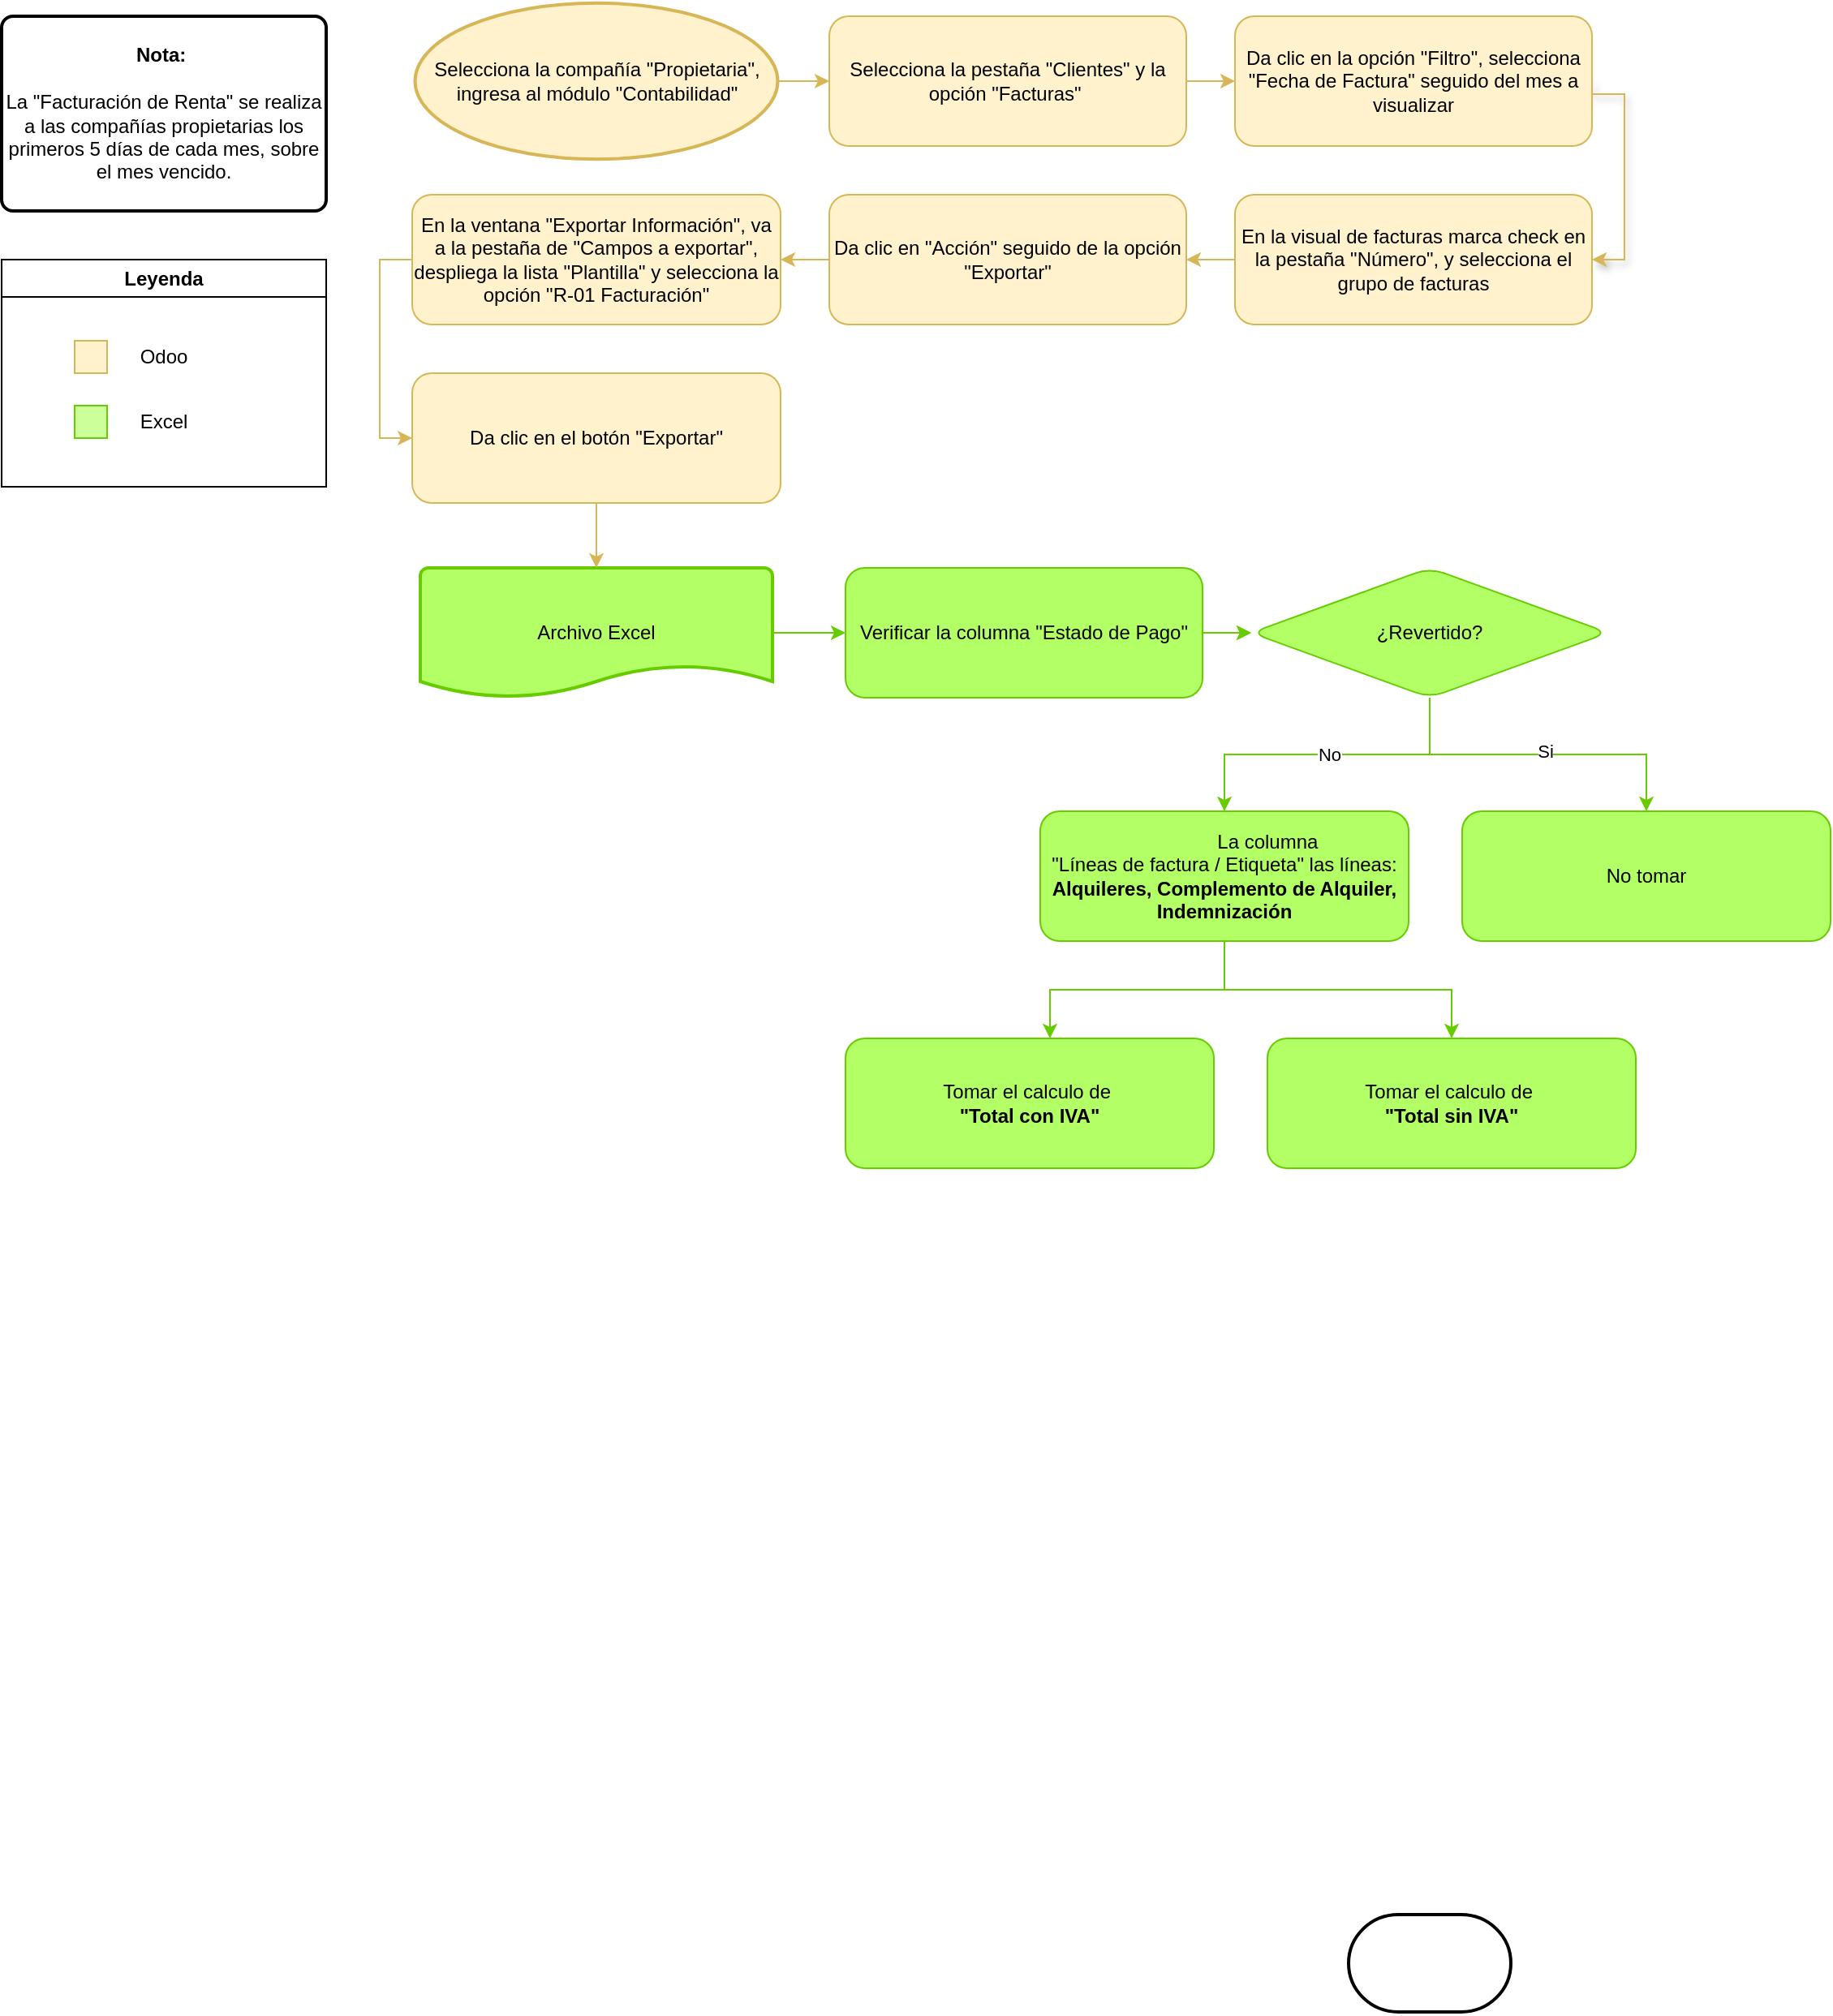 <mxfile version="24.7.17" pages="5">
  <diagram id="C5RBs43oDa-KdzZeNtuy" name="Renta">
    <mxGraphModel dx="2021" dy="566" grid="1" gridSize="10" guides="1" tooltips="1" connect="1" arrows="1" fold="1" page="1" pageScale="1" pageWidth="827" pageHeight="1169" math="0" shadow="0">
      <root>
        <mxCell id="WIyWlLk6GJQsqaUBKTNV-0" />
        <mxCell id="WIyWlLk6GJQsqaUBKTNV-1" parent="WIyWlLk6GJQsqaUBKTNV-0" />
        <mxCell id="KAMWv7pemtYJYZv9y_ob-0" style="edgeStyle=orthogonalEdgeStyle;rounded=0;orthogonalLoop=1;jettySize=auto;html=1;fillColor=#fff2cc;strokeColor=#d6b656;" parent="WIyWlLk6GJQsqaUBKTNV-1" edge="1">
          <mxGeometry relative="1" as="geometry">
            <mxPoint x="220" y="140" as="targetPoint" />
            <mxPoint x="220" y="140" as="sourcePoint" />
          </mxGeometry>
        </mxCell>
        <mxCell id="KAMWv7pemtYJYZv9y_ob-62" style="edgeStyle=orthogonalEdgeStyle;rounded=0;orthogonalLoop=1;jettySize=auto;html=1;exitX=1;exitY=0.5;exitDx=0;exitDy=0;entryX=0;entryY=0.5;entryDx=0;entryDy=0;strokeColor=#D6B656;" parent="WIyWlLk6GJQsqaUBKTNV-1" source="WIyWlLk6GJQsqaUBKTNV-7" target="WIyWlLk6GJQsqaUBKTNV-12" edge="1">
          <mxGeometry relative="1" as="geometry" />
        </mxCell>
        <mxCell id="WIyWlLk6GJQsqaUBKTNV-7" value="Selecciona la pestaña &quot;Clientes&quot; y la opción &quot;Facturas&quot;&amp;nbsp;" style="rounded=1;whiteSpace=wrap;html=1;fontSize=12;glass=0;strokeWidth=1;shadow=0;fillColor=#fff2cc;strokeColor=#d6b656;" parent="WIyWlLk6GJQsqaUBKTNV-1" vertex="1">
          <mxGeometry x="330" y="70.01" width="220" height="80" as="geometry" />
        </mxCell>
        <mxCell id="KAMWv7pemtYJYZv9y_ob-55" style="edgeStyle=orthogonalEdgeStyle;rounded=0;orthogonalLoop=1;jettySize=auto;html=1;exitX=1;exitY=0.5;exitDx=0;exitDy=0;strokeColor=#D6B656;fillColor=#FFD966;shadow=1;entryX=1;entryY=0.5;entryDx=0;entryDy=0;" parent="WIyWlLk6GJQsqaUBKTNV-1" source="WIyWlLk6GJQsqaUBKTNV-12" target="KAMWv7pemtYJYZv9y_ob-1" edge="1">
          <mxGeometry relative="1" as="geometry">
            <mxPoint x="820.345" y="240" as="targetPoint" />
            <Array as="points">
              <mxPoint x="800" y="118" />
              <mxPoint x="820" y="118" />
              <mxPoint x="820" y="220" />
            </Array>
          </mxGeometry>
        </mxCell>
        <mxCell id="WIyWlLk6GJQsqaUBKTNV-12" value="Da clic en la opción &quot;Filtro&quot;, selecciona &quot;Fecha de Factura&quot; seguido del mes a visualizar" style="rounded=1;whiteSpace=wrap;html=1;fontSize=12;glass=0;strokeWidth=1;shadow=0;fillColor=#fff2cc;strokeColor=#d6b656;" parent="WIyWlLk6GJQsqaUBKTNV-1" vertex="1">
          <mxGeometry x="580" y="70.01" width="220" height="80" as="geometry" />
        </mxCell>
        <mxCell id="KAMWv7pemtYJYZv9y_ob-59" style="edgeStyle=orthogonalEdgeStyle;rounded=0;orthogonalLoop=1;jettySize=auto;html=1;exitX=0;exitY=0.5;exitDx=0;exitDy=0;entryX=1;entryY=0.5;entryDx=0;entryDy=0;strokeColor=#D6B656;" parent="WIyWlLk6GJQsqaUBKTNV-1" source="KAMWv7pemtYJYZv9y_ob-1" target="KAMWv7pemtYJYZv9y_ob-3" edge="1">
          <mxGeometry relative="1" as="geometry" />
        </mxCell>
        <mxCell id="KAMWv7pemtYJYZv9y_ob-1" value="En la visual de facturas marca check en la pestaña &quot;Número&quot;, y selecciona el grupo de facturas" style="rounded=1;whiteSpace=wrap;html=1;fontSize=12;glass=0;strokeWidth=1;shadow=0;fillColor=#FFF2CC;strokeColor=#d6b656;" parent="WIyWlLk6GJQsqaUBKTNV-1" vertex="1">
          <mxGeometry x="580" y="180" width="220" height="80" as="geometry" />
        </mxCell>
        <mxCell id="KAMWv7pemtYJYZv9y_ob-60" value="" style="edgeStyle=orthogonalEdgeStyle;rounded=0;orthogonalLoop=1;jettySize=auto;html=1;strokeColor=#D6B656;" parent="WIyWlLk6GJQsqaUBKTNV-1" source="KAMWv7pemtYJYZv9y_ob-3" target="KAMWv7pemtYJYZv9y_ob-38" edge="1">
          <mxGeometry relative="1" as="geometry" />
        </mxCell>
        <mxCell id="KAMWv7pemtYJYZv9y_ob-3" value="Da clic en &quot;Acción&quot; seguido de la opción &quot;Exportar&quot;" style="rounded=1;whiteSpace=wrap;html=1;fontSize=12;glass=0;strokeWidth=1;shadow=0;fillColor=#fff2cc;strokeColor=#d6b656;" parent="WIyWlLk6GJQsqaUBKTNV-1" vertex="1">
          <mxGeometry x="330" y="180" width="220" height="80" as="geometry" />
        </mxCell>
        <mxCell id="xKKki33RpCwuL4efQ2zm-20" style="edgeStyle=orthogonalEdgeStyle;rounded=0;orthogonalLoop=1;jettySize=auto;html=1;exitX=1;exitY=0.5;exitDx=0;exitDy=0;exitPerimeter=0;entryX=0;entryY=0.5;entryDx=0;entryDy=0;strokeColor=#66CC00;" parent="WIyWlLk6GJQsqaUBKTNV-1" source="KAMWv7pemtYJYZv9y_ob-32" target="KAMWv7pemtYJYZv9y_ob-66" edge="1">
          <mxGeometry relative="1" as="geometry" />
        </mxCell>
        <mxCell id="KAMWv7pemtYJYZv9y_ob-32" value="Archivo Excel" style="strokeWidth=2;html=1;shape=mxgraph.flowchart.document2;whiteSpace=wrap;size=0.25;fillColor=#B3FF66;strokeColor=#66CC00;" parent="WIyWlLk6GJQsqaUBKTNV-1" vertex="1">
          <mxGeometry x="78" y="410" width="217" height="80" as="geometry" />
        </mxCell>
        <mxCell id="KAMWv7pemtYJYZv9y_ob-34" value="" style="strokeWidth=2;html=1;shape=mxgraph.flowchart.terminator;whiteSpace=wrap;" parent="WIyWlLk6GJQsqaUBKTNV-1" vertex="1">
          <mxGeometry x="650" y="1240" width="100" height="60" as="geometry" />
        </mxCell>
        <mxCell id="KAMWv7pemtYJYZv9y_ob-63" style="edgeStyle=orthogonalEdgeStyle;rounded=0;orthogonalLoop=1;jettySize=auto;html=1;exitX=0;exitY=0.5;exitDx=0;exitDy=0;entryX=0;entryY=0.5;entryDx=0;entryDy=0;strokeColor=#D6B656;" parent="WIyWlLk6GJQsqaUBKTNV-1" source="KAMWv7pemtYJYZv9y_ob-38" target="KAMWv7pemtYJYZv9y_ob-45" edge="1">
          <mxGeometry relative="1" as="geometry" />
        </mxCell>
        <mxCell id="KAMWv7pemtYJYZv9y_ob-38" value="En la ventana &quot;Exportar Información&quot;, va a la pestaña de &quot;Campos a exportar&quot;, despliega la lista &quot;Plantilla&quot; y selecciona la opción &quot;R-01 Facturación&quot;" style="rounded=1;whiteSpace=wrap;html=1;fontSize=12;glass=0;strokeWidth=1;shadow=0;fillColor=#fff2cc;strokeColor=#d6b656;" parent="WIyWlLk6GJQsqaUBKTNV-1" vertex="1">
          <mxGeometry x="73" y="180" width="227" height="80" as="geometry" />
        </mxCell>
        <mxCell id="KAMWv7pemtYJYZv9y_ob-42" value="Leyenda" style="swimlane;whiteSpace=wrap;html=1;" parent="WIyWlLk6GJQsqaUBKTNV-1" vertex="1">
          <mxGeometry x="-180" y="220" width="200" height="140" as="geometry" />
        </mxCell>
        <mxCell id="KAMWv7pemtYJYZv9y_ob-40" value="" style="whiteSpace=wrap;html=1;fillColor=#fff2cc;strokeColor=#d6b656;" parent="KAMWv7pemtYJYZv9y_ob-42" vertex="1">
          <mxGeometry x="45" y="50" width="20" height="20" as="geometry" />
        </mxCell>
        <mxCell id="KAMWv7pemtYJYZv9y_ob-41" value="Odoo" style="text;strokeColor=none;align=center;fillColor=none;html=1;verticalAlign=middle;whiteSpace=wrap;rounded=0;" parent="KAMWv7pemtYJYZv9y_ob-42" vertex="1">
          <mxGeometry x="70" y="45" width="60" height="30" as="geometry" />
        </mxCell>
        <mxCell id="KAMWv7pemtYJYZv9y_ob-43" value="" style="whiteSpace=wrap;html=1;fillColor=#CCFF99;strokeColor=#66CC00;" parent="KAMWv7pemtYJYZv9y_ob-42" vertex="1">
          <mxGeometry x="45" y="90" width="20" height="20" as="geometry" />
        </mxCell>
        <mxCell id="KAMWv7pemtYJYZv9y_ob-46" value="Excel" style="text;strokeColor=none;align=center;fillColor=none;html=1;verticalAlign=middle;whiteSpace=wrap;rounded=0;" parent="KAMWv7pemtYJYZv9y_ob-42" vertex="1">
          <mxGeometry x="70" y="85" width="60" height="30" as="geometry" />
        </mxCell>
        <mxCell id="KAMWv7pemtYJYZv9y_ob-45" value="Da clic en el botón &quot;Exportar&quot;" style="rounded=1;whiteSpace=wrap;html=1;fontSize=12;glass=0;strokeWidth=1;shadow=0;fillColor=#fff2cc;strokeColor=#d6b656;" parent="WIyWlLk6GJQsqaUBKTNV-1" vertex="1">
          <mxGeometry x="73" y="290" width="227" height="80" as="geometry" />
        </mxCell>
        <mxCell id="KAMWv7pemtYJYZv9y_ob-47" value="" style="rounded=0;html=1;jettySize=auto;orthogonalLoop=1;fontSize=11;endArrow=block;endFill=0;endSize=8;strokeWidth=1;shadow=0;labelBackgroundColor=none;edgeStyle=orthogonalEdgeStyle;entryX=0;entryY=0.5;entryDx=0;entryDy=0;fillColor=#fff2cc;strokeColor=#d6b656;" parent="WIyWlLk6GJQsqaUBKTNV-1" target="KAMWv7pemtYJYZv9y_ob-33" edge="1">
          <mxGeometry relative="1" as="geometry">
            <mxPoint x="180" y="111.25" as="sourcePoint" />
            <mxPoint x="365" y="111" as="targetPoint" />
          </mxGeometry>
        </mxCell>
        <mxCell id="KAMWv7pemtYJYZv9y_ob-61" style="edgeStyle=orthogonalEdgeStyle;rounded=0;orthogonalLoop=1;jettySize=auto;html=1;exitX=1;exitY=0.5;exitDx=0;exitDy=0;exitPerimeter=0;entryX=0;entryY=0.5;entryDx=0;entryDy=0;strokeColor=#D6B656;" parent="WIyWlLk6GJQsqaUBKTNV-1" source="KAMWv7pemtYJYZv9y_ob-33" target="WIyWlLk6GJQsqaUBKTNV-7" edge="1">
          <mxGeometry relative="1" as="geometry" />
        </mxCell>
        <mxCell id="KAMWv7pemtYJYZv9y_ob-33" value="Selecciona la compañía &quot;Propietaria&quot;,&lt;div&gt;ingresa al módulo &quot;Contabilidad&quot;&lt;/div&gt;" style="strokeWidth=2;html=1;shape=mxgraph.flowchart.start_1;whiteSpace=wrap;fillColor=#fff2cc;strokeColor=#d6b656;" parent="WIyWlLk6GJQsqaUBKTNV-1" vertex="1">
          <mxGeometry x="74.75" y="61.88" width="223.5" height="96.25" as="geometry" />
        </mxCell>
        <mxCell id="xKKki33RpCwuL4efQ2zm-1" value="" style="edgeStyle=orthogonalEdgeStyle;rounded=0;orthogonalLoop=1;jettySize=auto;html=1;strokeColor=#66CC00;" parent="WIyWlLk6GJQsqaUBKTNV-1" source="KAMWv7pemtYJYZv9y_ob-66" target="xKKki33RpCwuL4efQ2zm-0" edge="1">
          <mxGeometry relative="1" as="geometry" />
        </mxCell>
        <mxCell id="xKKki33RpCwuL4efQ2zm-21" value="" style="edgeStyle=orthogonalEdgeStyle;rounded=0;orthogonalLoop=1;jettySize=auto;html=1;strokeColor=#66CC00;" parent="WIyWlLk6GJQsqaUBKTNV-1" source="KAMWv7pemtYJYZv9y_ob-66" target="xKKki33RpCwuL4efQ2zm-0" edge="1">
          <mxGeometry relative="1" as="geometry" />
        </mxCell>
        <mxCell id="KAMWv7pemtYJYZv9y_ob-66" value="Verificar la columna &quot;Estado de Pago&quot;" style="rounded=1;whiteSpace=wrap;html=1;fontSize=12;glass=0;strokeWidth=1;shadow=0;fillColor=#B3FF66;strokeColor=#66CC00;" parent="WIyWlLk6GJQsqaUBKTNV-1" vertex="1">
          <mxGeometry x="340" y="410" width="220" height="80" as="geometry" />
        </mxCell>
        <mxCell id="kYqyuDIetXGQaD2MVxCo-0" value="&lt;b&gt;Nota:&amp;nbsp;&lt;/b&gt;&lt;div&gt;&lt;br&gt;&lt;div&gt;La &quot;Facturación de Renta&quot; se realiza a las compañías propietarias los primeros 5 días de cada mes, sobre el mes vencido.&lt;/div&gt;&lt;/div&gt;" style="rounded=1;whiteSpace=wrap;html=1;absoluteArcSize=1;arcSize=14;strokeWidth=2;" parent="WIyWlLk6GJQsqaUBKTNV-1" vertex="1">
          <mxGeometry x="-180" y="70.01" width="200" height="120" as="geometry" />
        </mxCell>
        <mxCell id="xKKki33RpCwuL4efQ2zm-15" style="edgeStyle=orthogonalEdgeStyle;rounded=0;orthogonalLoop=1;jettySize=auto;html=1;exitX=0.5;exitY=1;exitDx=0;exitDy=0;entryX=0.5;entryY=0;entryDx=0;entryDy=0;strokeColor=#66CC00;" parent="WIyWlLk6GJQsqaUBKTNV-1" source="xKKki33RpCwuL4efQ2zm-0" target="xKKki33RpCwuL4efQ2zm-3" edge="1">
          <mxGeometry relative="1" as="geometry" />
        </mxCell>
        <mxCell id="N-dcE0tU0T5j_lqWAZVN-1" value="Si" style="edgeLabel;html=1;align=center;verticalAlign=middle;resizable=0;points=[];" vertex="1" connectable="0" parent="xKKki33RpCwuL4efQ2zm-15">
          <mxGeometry x="0.107" y="2" relative="1" as="geometry">
            <mxPoint x="-7" as="offset" />
          </mxGeometry>
        </mxCell>
        <mxCell id="xKKki33RpCwuL4efQ2zm-16" value="" style="edgeStyle=orthogonalEdgeStyle;rounded=0;orthogonalLoop=1;jettySize=auto;html=1;exitX=0.5;exitY=1;exitDx=0;exitDy=0;entryX=0.5;entryY=0;entryDx=0;entryDy=0;strokeColor=#66CC00;" parent="WIyWlLk6GJQsqaUBKTNV-1" source="xKKki33RpCwuL4efQ2zm-0" target="xKKki33RpCwuL4efQ2zm-2" edge="1">
          <mxGeometry relative="1" as="geometry" />
        </mxCell>
        <mxCell id="N-dcE0tU0T5j_lqWAZVN-4" value="No" style="edgeLabel;html=1;align=center;verticalAlign=middle;resizable=0;points=[];" vertex="1" connectable="0" parent="xKKki33RpCwuL4efQ2zm-16">
          <mxGeometry x="-0.012" relative="1" as="geometry">
            <mxPoint as="offset" />
          </mxGeometry>
        </mxCell>
        <mxCell id="xKKki33RpCwuL4efQ2zm-0" value="¿Revertido?" style="rhombus;whiteSpace=wrap;html=1;fillColor=#B3FF66;strokeColor=#66CC00;rounded=1;glass=0;strokeWidth=1;shadow=0;" parent="WIyWlLk6GJQsqaUBKTNV-1" vertex="1">
          <mxGeometry x="590" y="410" width="220" height="80" as="geometry" />
        </mxCell>
        <mxCell id="N-dcE0tU0T5j_lqWAZVN-6" style="edgeStyle=orthogonalEdgeStyle;rounded=0;orthogonalLoop=1;jettySize=auto;html=1;exitX=0.5;exitY=1;exitDx=0;exitDy=0;entryX=0.5;entryY=0;entryDx=0;entryDy=0;strokeColor=#66CC00;" edge="1" parent="WIyWlLk6GJQsqaUBKTNV-1" source="xKKki33RpCwuL4efQ2zm-2" target="xKKki33RpCwuL4efQ2zm-19">
          <mxGeometry relative="1" as="geometry" />
        </mxCell>
        <mxCell id="xKKki33RpCwuL4efQ2zm-2" value="&lt;span style=&quot;white-space: pre;&quot;&gt;&#x9;&lt;span style=&quot;white-space: pre;&quot;&gt;&#x9;&lt;/span&gt;&lt;/span&gt;La columna&lt;div&gt;&amp;nbsp;&quot;Líneas de factura /&amp;nbsp;&lt;span style=&quot;background-color: initial;&quot;&gt;Etiqueta&quot; las líneas:&amp;nbsp;&lt;/span&gt;&lt;div&gt;&lt;b style=&quot;background-color: initial;&quot;&gt;Alquileres, Complemento de Alquiler, Indemnización&lt;/b&gt;&lt;/div&gt;&lt;/div&gt;" style="rounded=1;whiteSpace=wrap;html=1;fontSize=12;glass=0;strokeWidth=1;shadow=0;fillColor=#B3FF66;strokeColor=#66CC00;" parent="WIyWlLk6GJQsqaUBKTNV-1" vertex="1">
          <mxGeometry x="460" y="560" width="227" height="80" as="geometry" />
        </mxCell>
        <mxCell id="xKKki33RpCwuL4efQ2zm-3" value="No tomar" style="rounded=1;whiteSpace=wrap;html=1;fontSize=12;glass=0;strokeWidth=1;shadow=0;fillColor=#B3FF66;strokeColor=#66CC00;" parent="WIyWlLk6GJQsqaUBKTNV-1" vertex="1">
          <mxGeometry x="720" y="560" width="227" height="80" as="geometry" />
        </mxCell>
        <mxCell id="xKKki33RpCwuL4efQ2zm-13" style="edgeStyle=orthogonalEdgeStyle;rounded=0;orthogonalLoop=1;jettySize=auto;html=1;exitX=0.5;exitY=1;exitDx=0;exitDy=0;entryX=0.5;entryY=0;entryDx=0;entryDy=0;entryPerimeter=0;strokeColor=#D6B656;" parent="WIyWlLk6GJQsqaUBKTNV-1" source="KAMWv7pemtYJYZv9y_ob-45" target="KAMWv7pemtYJYZv9y_ob-32" edge="1">
          <mxGeometry relative="1" as="geometry" />
        </mxCell>
        <mxCell id="xKKki33RpCwuL4efQ2zm-18" value="&lt;font style=&quot;vertical-align: inherit;&quot;&gt;&lt;font style=&quot;vertical-align: inherit;&quot;&gt;Tomar el calculo de&amp;nbsp;&lt;/font&gt;&lt;/font&gt;&lt;div&gt;&lt;font style=&quot;vertical-align: inherit;&quot;&gt;&lt;font style=&quot;vertical-align: inherit;&quot;&gt;&lt;b&gt;&quot;Total con IVA&quot;&lt;/b&gt;&lt;/font&gt;&lt;/font&gt;&lt;/div&gt;" style="rounded=1;whiteSpace=wrap;html=1;fontSize=12;glass=0;strokeWidth=1;shadow=0;fillColor=#B3FF66;strokeColor=#66CC00;" parent="WIyWlLk6GJQsqaUBKTNV-1" vertex="1">
          <mxGeometry x="340" y="700" width="227" height="80" as="geometry" />
        </mxCell>
        <mxCell id="xKKki33RpCwuL4efQ2zm-19" value="Tomar el calculo de&amp;nbsp;&lt;div&gt;&lt;b&gt;&quot;Total sin IVA&quot;&lt;/b&gt;&lt;/div&gt;" style="rounded=1;whiteSpace=wrap;html=1;fontSize=12;glass=0;strokeWidth=1;shadow=0;fillColor=#B3FF66;strokeColor=#66CC00;" parent="WIyWlLk6GJQsqaUBKTNV-1" vertex="1">
          <mxGeometry x="600" y="700" width="227" height="80" as="geometry" />
        </mxCell>
        <mxCell id="N-dcE0tU0T5j_lqWAZVN-5" style="edgeStyle=orthogonalEdgeStyle;rounded=0;orthogonalLoop=1;jettySize=auto;html=1;exitX=0.5;exitY=1;exitDx=0;exitDy=0;entryX=0.555;entryY=0;entryDx=0;entryDy=0;entryPerimeter=0;strokeColor=#66CC00;" edge="1" parent="WIyWlLk6GJQsqaUBKTNV-1" source="xKKki33RpCwuL4efQ2zm-2" target="xKKki33RpCwuL4efQ2zm-18">
          <mxGeometry relative="1" as="geometry" />
        </mxCell>
      </root>
    </mxGraphModel>
  </diagram>
  <diagram id="-vHR2xykFvGKS9n4lJ0j" name="Gastos Reembolsables">
    <mxGraphModel dx="2021" dy="566" grid="1" gridSize="10" guides="1" tooltips="1" connect="1" arrows="1" fold="1" page="1" pageScale="1" pageWidth="827" pageHeight="1169" math="0" shadow="0">
      <root>
        <mxCell id="0" />
        <mxCell id="1" parent="0" />
        <mxCell id="HabyqpvQ-63LSKwvWhZR-1" style="edgeStyle=orthogonalEdgeStyle;rounded=0;orthogonalLoop=1;jettySize=auto;html=1;fillColor=#fff2cc;strokeColor=#d6b656;" parent="1" edge="1">
          <mxGeometry relative="1" as="geometry">
            <mxPoint x="220" y="140" as="targetPoint" />
            <mxPoint x="220" y="140" as="sourcePoint" />
          </mxGeometry>
        </mxCell>
        <mxCell id="E8Wn0cG4T92t8glCtYgr-1" value="" style="edgeStyle=orthogonalEdgeStyle;rounded=0;orthogonalLoop=1;jettySize=auto;html=1;strokeColor=#D6B656;" parent="1" source="HabyqpvQ-63LSKwvWhZR-3" target="HabyqpvQ-63LSKwvWhZR-26" edge="1">
          <mxGeometry relative="1" as="geometry" />
        </mxCell>
        <mxCell id="HabyqpvQ-63LSKwvWhZR-3" value="Selecciona la pestaña &quot;Clientes&quot; y la opción &quot;Facturas Gastos Reembolsables&quot;&amp;nbsp;" style="rounded=1;whiteSpace=wrap;html=1;fontSize=12;glass=0;strokeWidth=1;shadow=0;fillColor=#fff2cc;strokeColor=#d6b656;" parent="1" vertex="1">
          <mxGeometry x="330" y="70.01" width="220" height="80" as="geometry" />
        </mxCell>
        <mxCell id="E8Wn0cG4T92t8glCtYgr-4" style="edgeStyle=orthogonalEdgeStyle;rounded=0;orthogonalLoop=1;jettySize=auto;html=1;exitX=0;exitY=0.5;exitDx=0;exitDy=0;entryX=1;entryY=0.5;entryDx=0;entryDy=0;strokeColor=#D6B656;" parent="1" source="HabyqpvQ-63LSKwvWhZR-5" target="HabyqpvQ-63LSKwvWhZR-7" edge="1">
          <mxGeometry relative="1" as="geometry" />
        </mxCell>
        <mxCell id="HabyqpvQ-63LSKwvWhZR-5" value="Da clic en la opción &quot;Filtro&quot;, selecciona &quot;Fecha de Factura&quot; seguido del mes a visualizar" style="rounded=1;whiteSpace=wrap;html=1;fontSize=12;glass=0;strokeWidth=1;shadow=0;fillColor=#fff2cc;strokeColor=#d6b656;" parent="1" vertex="1">
          <mxGeometry x="580" y="190" width="220" height="80" as="geometry" />
        </mxCell>
        <mxCell id="HabyqpvQ-63LSKwvWhZR-6" style="edgeStyle=orthogonalEdgeStyle;rounded=0;orthogonalLoop=1;jettySize=auto;html=1;exitX=0;exitY=0.5;exitDx=0;exitDy=0;entryX=1;entryY=0.5;entryDx=0;entryDy=0;strokeColor=#D6B656;" parent="1" source="HabyqpvQ-63LSKwvWhZR-7" target="HabyqpvQ-63LSKwvWhZR-9" edge="1">
          <mxGeometry relative="1" as="geometry" />
        </mxCell>
        <mxCell id="HabyqpvQ-63LSKwvWhZR-7" value="En la visual de facturas marca check en la pestaña &quot;Número&quot;, y selecciona el grupo de facturas" style="rounded=1;whiteSpace=wrap;html=1;fontSize=12;glass=0;strokeWidth=1;shadow=0;fillColor=#FFF2CC;strokeColor=#d6b656;" parent="1" vertex="1">
          <mxGeometry x="330" y="190" width="220" height="80" as="geometry" />
        </mxCell>
        <mxCell id="2YpaQFn7NCSF2Sjay1o--1" style="edgeStyle=orthogonalEdgeStyle;rounded=0;orthogonalLoop=1;jettySize=auto;html=1;exitX=0;exitY=0.5;exitDx=0;exitDy=0;entryX=0;entryY=0.5;entryDx=0;entryDy=0;strokeColor=#D6B656;" parent="1" source="HabyqpvQ-63LSKwvWhZR-9" target="HabyqpvQ-63LSKwvWhZR-12" edge="1">
          <mxGeometry relative="1" as="geometry" />
        </mxCell>
        <mxCell id="HabyqpvQ-63LSKwvWhZR-9" value="Da clic en &quot;Acción&quot; seguido de la opción &quot;Exportar&quot;" style="rounded=1;whiteSpace=wrap;html=1;fontSize=12;glass=0;strokeWidth=1;shadow=0;fillColor=#fff2cc;strokeColor=#d6b656;" parent="1" vertex="1">
          <mxGeometry x="74.75" y="190" width="220" height="80" as="geometry" />
        </mxCell>
        <mxCell id="2YpaQFn7NCSF2Sjay1o--2" value="" style="edgeStyle=orthogonalEdgeStyle;rounded=0;orthogonalLoop=1;jettySize=auto;html=1;strokeColor=#D6B656;" parent="1" source="HabyqpvQ-63LSKwvWhZR-12" target="HabyqpvQ-63LSKwvWhZR-19" edge="1">
          <mxGeometry relative="1" as="geometry" />
        </mxCell>
        <mxCell id="HabyqpvQ-63LSKwvWhZR-12" value="En la ventana &quot;Exportar Información&quot;, va la pestaña de &quot;Campos a exportar&quot;, despliega la lista &quot;Plantilla&quot; y selecciona la opción &quot;R-02 Facturación&quot;" style="rounded=1;whiteSpace=wrap;html=1;fontSize=12;glass=0;strokeWidth=1;shadow=0;fillColor=#fff2cc;strokeColor=#d6b656;" parent="1" vertex="1">
          <mxGeometry x="71.25" y="310" width="227" height="80" as="geometry" />
        </mxCell>
        <mxCell id="HabyqpvQ-63LSKwvWhZR-13" value="Leyenda" style="swimlane;whiteSpace=wrap;html=1;" parent="1" vertex="1">
          <mxGeometry x="-180" y="220" width="200" height="200" as="geometry" />
        </mxCell>
        <mxCell id="HabyqpvQ-63LSKwvWhZR-14" value="" style="whiteSpace=wrap;html=1;fillColor=#fff2cc;strokeColor=#d6b656;" parent="HabyqpvQ-63LSKwvWhZR-13" vertex="1">
          <mxGeometry x="45" y="50" width="20" height="20" as="geometry" />
        </mxCell>
        <mxCell id="HabyqpvQ-63LSKwvWhZR-15" value="Odoo" style="text;strokeColor=none;align=center;fillColor=none;html=1;verticalAlign=middle;whiteSpace=wrap;rounded=0;" parent="HabyqpvQ-63LSKwvWhZR-13" vertex="1">
          <mxGeometry x="70" y="45" width="60" height="30" as="geometry" />
        </mxCell>
        <mxCell id="HabyqpvQ-63LSKwvWhZR-16" value="" style="whiteSpace=wrap;html=1;fillColor=#CCFF99;strokeColor=#66CC00;" parent="HabyqpvQ-63LSKwvWhZR-13" vertex="1">
          <mxGeometry x="45" y="90" width="20" height="20" as="geometry" />
        </mxCell>
        <mxCell id="HabyqpvQ-63LSKwvWhZR-17" value="Excel" style="text;strokeColor=none;align=center;fillColor=none;html=1;verticalAlign=middle;whiteSpace=wrap;rounded=0;" parent="HabyqpvQ-63LSKwvWhZR-13" vertex="1">
          <mxGeometry x="70" y="85" width="60" height="30" as="geometry" />
        </mxCell>
        <mxCell id="HabyqpvQ-63LSKwvWhZR-18" value="" style="whiteSpace=wrap;html=1;fillColor=#C3ABD0;strokeColor=#B5739D;" parent="HabyqpvQ-63LSKwvWhZR-13" vertex="1">
          <mxGeometry x="45" y="130" width="20" height="20" as="geometry" />
        </mxCell>
        <mxCell id="HabyqpvQ-63LSKwvWhZR-19" value="Da clic en el botón &quot;Exportar&quot;" style="rounded=1;whiteSpace=wrap;html=1;fontSize=12;glass=0;strokeWidth=1;shadow=0;fillColor=#fff2cc;strokeColor=#d6b656;" parent="1" vertex="1">
          <mxGeometry x="326.5" y="310" width="227" height="80" as="geometry" />
        </mxCell>
        <mxCell id="HabyqpvQ-63LSKwvWhZR-20" value="" style="rounded=0;html=1;jettySize=auto;orthogonalLoop=1;fontSize=11;endArrow=block;endFill=0;endSize=8;strokeWidth=1;shadow=0;labelBackgroundColor=none;edgeStyle=orthogonalEdgeStyle;entryX=0;entryY=0.5;entryDx=0;entryDy=0;fillColor=#fff2cc;strokeColor=#d6b656;" parent="1" target="HabyqpvQ-63LSKwvWhZR-22" edge="1">
          <mxGeometry relative="1" as="geometry">
            <mxPoint x="180" y="111.25" as="sourcePoint" />
            <mxPoint x="365" y="111" as="targetPoint" />
          </mxGeometry>
        </mxCell>
        <mxCell id="HabyqpvQ-63LSKwvWhZR-21" style="edgeStyle=orthogonalEdgeStyle;rounded=0;orthogonalLoop=1;jettySize=auto;html=1;exitX=1;exitY=0.5;exitDx=0;exitDy=0;exitPerimeter=0;entryX=0;entryY=0.5;entryDx=0;entryDy=0;strokeColor=#D6B656;" parent="1" source="HabyqpvQ-63LSKwvWhZR-22" target="HabyqpvQ-63LSKwvWhZR-3" edge="1">
          <mxGeometry relative="1" as="geometry">
            <Array as="points">
              <mxPoint x="320" y="110" />
              <mxPoint x="320" y="110" />
            </Array>
          </mxGeometry>
        </mxCell>
        <mxCell id="HabyqpvQ-63LSKwvWhZR-22" value="&lt;div&gt;Selecciona la compañía &quot;Operadora&quot;,&lt;/div&gt;ingresa al módulo &quot;Contabilidad&quot;" style="strokeWidth=2;html=1;shape=mxgraph.flowchart.start_1;whiteSpace=wrap;fillColor=#fff2cc;strokeColor=#d6b656;" parent="1" vertex="1">
          <mxGeometry x="74.75" y="61.88" width="223.5" height="96.25" as="geometry" />
        </mxCell>
        <mxCell id="HabyqpvQ-63LSKwvWhZR-25" value="&lt;b&gt;Nota:&amp;nbsp;&lt;/b&gt;&lt;div&gt;&lt;br&gt;&lt;div&gt;Los &quot;Gastos Reembolsables&quot; se facturan para las compañías operadoras los primeros 5 días de cada mes.&lt;/div&gt;&lt;/div&gt;" style="rounded=1;whiteSpace=wrap;html=1;absoluteArcSize=1;arcSize=14;strokeWidth=2;" parent="1" vertex="1">
          <mxGeometry x="-180" y="70" width="200" height="120" as="geometry" />
        </mxCell>
        <mxCell id="E8Wn0cG4T92t8glCtYgr-3" style="edgeStyle=orthogonalEdgeStyle;rounded=0;orthogonalLoop=1;jettySize=auto;html=1;exitX=1;exitY=0.5;exitDx=0;exitDy=0;entryX=1;entryY=0.5;entryDx=0;entryDy=0;strokeColor=#D6B656;" parent="1" source="HabyqpvQ-63LSKwvWhZR-26" target="HabyqpvQ-63LSKwvWhZR-5" edge="1">
          <mxGeometry relative="1" as="geometry" />
        </mxCell>
        <mxCell id="HabyqpvQ-63LSKwvWhZR-26" value="En la ventana emergente selecciona el &quot;Grupo Condominio&quot; y da clic en el botón &quot;Facturas Gastos Reembolsables&quot;" style="rounded=1;whiteSpace=wrap;html=1;fontSize=12;glass=0;strokeWidth=1;shadow=0;fillColor=#fff2cc;strokeColor=#d6b656;" parent="1" vertex="1">
          <mxGeometry x="580" y="70.01" width="220" height="80" as="geometry" />
        </mxCell>
        <mxCell id="3xKkBu2r6gg5oFQvsSZV-1" style="edgeStyle=orthogonalEdgeStyle;rounded=0;orthogonalLoop=1;jettySize=auto;html=1;exitX=1;exitY=0.5;exitDx=0;exitDy=0;exitPerimeter=0;entryX=0;entryY=0.5;entryDx=0;entryDy=0;strokeColor=#66CC00;" parent="1" source="3xKkBu2r6gg5oFQvsSZV-2" target="3xKkBu2r6gg5oFQvsSZV-5" edge="1">
          <mxGeometry relative="1" as="geometry" />
        </mxCell>
        <mxCell id="3xKkBu2r6gg5oFQvsSZV-2" value="Archivo Excel" style="strokeWidth=2;html=1;shape=mxgraph.flowchart.document2;whiteSpace=wrap;size=0.25;fillColor=#B3FF66;strokeColor=#66CC00;" parent="1" vertex="1">
          <mxGeometry x="75" y="439" width="217" height="80" as="geometry" />
        </mxCell>
        <mxCell id="3xKkBu2r6gg5oFQvsSZV-3" value="" style="edgeStyle=orthogonalEdgeStyle;rounded=0;orthogonalLoop=1;jettySize=auto;html=1;strokeColor=#66CC00;" parent="1" source="3xKkBu2r6gg5oFQvsSZV-5" target="3xKkBu2r6gg5oFQvsSZV-8" edge="1">
          <mxGeometry relative="1" as="geometry" />
        </mxCell>
        <mxCell id="3xKkBu2r6gg5oFQvsSZV-4" value="" style="edgeStyle=orthogonalEdgeStyle;rounded=0;orthogonalLoop=1;jettySize=auto;html=1;strokeColor=#66CC00;" parent="1" source="3xKkBu2r6gg5oFQvsSZV-5" target="3xKkBu2r6gg5oFQvsSZV-8" edge="1">
          <mxGeometry relative="1" as="geometry" />
        </mxCell>
        <mxCell id="3xKkBu2r6gg5oFQvsSZV-5" value="Verificar la columna &quot;Estado de Pago&quot;" style="rounded=1;whiteSpace=wrap;html=1;fontSize=12;glass=0;strokeWidth=1;shadow=0;fillColor=#B3FF66;strokeColor=#66CC00;" parent="1" vertex="1">
          <mxGeometry x="337" y="439" width="220" height="80" as="geometry" />
        </mxCell>
        <mxCell id="3xKkBu2r6gg5oFQvsSZV-6" style="edgeStyle=orthogonalEdgeStyle;rounded=0;orthogonalLoop=1;jettySize=auto;html=1;exitX=0.5;exitY=1;exitDx=0;exitDy=0;entryX=0.5;entryY=0;entryDx=0;entryDy=0;strokeColor=#66CC00;" parent="1" source="3xKkBu2r6gg5oFQvsSZV-8" target="3xKkBu2r6gg5oFQvsSZV-11" edge="1">
          <mxGeometry relative="1" as="geometry" />
        </mxCell>
        <mxCell id="3xKkBu2r6gg5oFQvsSZV-7" style="edgeStyle=orthogonalEdgeStyle;rounded=0;orthogonalLoop=1;jettySize=auto;html=1;exitX=0.5;exitY=1;exitDx=0;exitDy=0;entryX=0.5;entryY=0;entryDx=0;entryDy=0;strokeColor=#66CC00;" parent="1" source="3xKkBu2r6gg5oFQvsSZV-8" target="3xKkBu2r6gg5oFQvsSZV-10" edge="1">
          <mxGeometry relative="1" as="geometry" />
        </mxCell>
        <mxCell id="3xKkBu2r6gg5oFQvsSZV-8" value="¿Revertido?" style="rhombus;whiteSpace=wrap;html=1;fillColor=#B3FF66;strokeColor=#66CC00;rounded=1;glass=0;strokeWidth=1;shadow=0;" parent="1" vertex="1">
          <mxGeometry x="587" y="439" width="220" height="80" as="geometry" />
        </mxCell>
        <mxCell id="3xKkBu2r6gg5oFQvsSZV-9" style="edgeStyle=orthogonalEdgeStyle;rounded=0;orthogonalLoop=1;jettySize=auto;html=1;exitX=0.5;exitY=1;exitDx=0;exitDy=0;entryX=0.5;entryY=0;entryDx=0;entryDy=0;strokeColor=#66CC00;" parent="1" source="3xKkBu2r6gg5oFQvsSZV-10" target="3xKkBu2r6gg5oFQvsSZV-12" edge="1">
          <mxGeometry relative="1" as="geometry" />
        </mxCell>
        <mxCell id="3xKkBu2r6gg5oFQvsSZV-10" value="Tomar&amp;nbsp;" style="rounded=1;whiteSpace=wrap;html=1;fontSize=12;glass=0;strokeWidth=1;shadow=0;fillColor=#B3FF66;strokeColor=#66CC00;" parent="1" vertex="1">
          <mxGeometry x="467" y="609" width="227" height="80" as="geometry" />
        </mxCell>
        <mxCell id="3xKkBu2r6gg5oFQvsSZV-11" value="No tomar" style="rounded=1;whiteSpace=wrap;html=1;fontSize=12;glass=0;strokeWidth=1;shadow=0;fillColor=#B3FF66;strokeColor=#66CC00;" parent="1" vertex="1">
          <mxGeometry x="714" y="609" width="227" height="80" as="geometry" />
        </mxCell>
        <mxCell id="3xKkBu2r6gg5oFQvsSZV-12" value="Toma de la columna &quot;Líneas de factura / Etiqueta&quot; las líneas:&amp;nbsp;&lt;div&gt;&lt;br&gt;&lt;/div&gt;" style="rounded=1;whiteSpace=wrap;html=1;fontSize=12;glass=0;strokeWidth=1;shadow=0;fillColor=#B3FF66;strokeColor=#66CC00;" parent="1" vertex="1">
          <mxGeometry x="467" y="739" width="227" height="80" as="geometry" />
        </mxCell>
        <mxCell id="3xKkBu2r6gg5oFQvsSZV-13" value="Facturas Aliados" style="rounded=1;whiteSpace=wrap;html=1;fontSize=12;glass=0;strokeWidth=1;shadow=0;fillColor=#B3FF66;strokeColor=#66CC00;" parent="1" vertex="1">
          <mxGeometry x="260" y="830" width="227" height="80" as="geometry" />
        </mxCell>
        <mxCell id="3xKkBu2r6gg5oFQvsSZV-14" value="Facturas Propietaria" style="rounded=1;whiteSpace=wrap;html=1;fontSize=12;glass=0;strokeWidth=1;shadow=0;fillColor=#B3FF66;strokeColor=#66CC00;" parent="1" vertex="1">
          <mxGeometry x="520" y="830" width="227" height="80" as="geometry" />
        </mxCell>
        <mxCell id="3xKkBu2r6gg5oFQvsSZV-15" value="PREGUNTAR A ENDER CUALES ALIADOS FACTURAN EN LOS GASTOS REEMBOLSABLES&lt;div&gt;en Bs&lt;/div&gt;" style="whiteSpace=wrap;html=1;aspect=fixed;" parent="1" vertex="1">
          <mxGeometry x="-180" y="505" width="160" height="160" as="geometry" />
        </mxCell>
      </root>
    </mxGraphModel>
  </diagram>
  <diagram id="tZ1ZlZZrg_HS4lYKwmm_" name="Gastos No Comunes">
    <mxGraphModel dx="2021" dy="566" grid="1" gridSize="10" guides="1" tooltips="1" connect="1" arrows="1" fold="1" page="1" pageScale="1" pageWidth="827" pageHeight="1169" math="0" shadow="0">
      <root>
        <mxCell id="0" />
        <mxCell id="1" parent="0" />
        <mxCell id="8xRn7r27cdDffOZeQJ65-1" style="edgeStyle=orthogonalEdgeStyle;rounded=0;orthogonalLoop=1;jettySize=auto;html=1;fillColor=#fff2cc;strokeColor=#d6b656;" parent="1" edge="1">
          <mxGeometry relative="1" as="geometry">
            <mxPoint x="220" y="140" as="targetPoint" />
            <mxPoint x="220" y="140" as="sourcePoint" />
          </mxGeometry>
        </mxCell>
        <mxCell id="8xRn7r27cdDffOZeQJ65-2" value="" style="edgeStyle=orthogonalEdgeStyle;rounded=0;orthogonalLoop=1;jettySize=auto;html=1;strokeColor=#D6B656;" parent="1" source="8xRn7r27cdDffOZeQJ65-3" edge="1">
          <mxGeometry relative="1" as="geometry">
            <mxPoint x="580" y="110" as="targetPoint" />
          </mxGeometry>
        </mxCell>
        <mxCell id="8xRn7r27cdDffOZeQJ65-3" value="Selecciona la pestaña &quot;Clientes&quot; y la opción &quot;Facturas Gastos No Comunes&quot;&amp;nbsp;" style="rounded=1;whiteSpace=wrap;html=1;fontSize=12;glass=0;strokeWidth=1;shadow=0;fillColor=#fff2cc;strokeColor=#d6b656;" parent="1" vertex="1">
          <mxGeometry x="330" y="70.01" width="220" height="80" as="geometry" />
        </mxCell>
        <mxCell id="MpAiKsK-GApmxCdntjr2-1" style="edgeStyle=orthogonalEdgeStyle;rounded=0;orthogonalLoop=1;jettySize=auto;html=1;exitX=1;exitY=0.5;exitDx=0;exitDy=0;entryX=1;entryY=0.5;entryDx=0;entryDy=0;strokeColor=#D6B656;" parent="1" source="8xRn7r27cdDffOZeQJ65-5" target="8xRn7r27cdDffOZeQJ65-7" edge="1">
          <mxGeometry relative="1" as="geometry">
            <Array as="points">
              <mxPoint x="820" y="110" />
              <mxPoint x="820" y="220" />
            </Array>
          </mxGeometry>
        </mxCell>
        <mxCell id="8xRn7r27cdDffOZeQJ65-5" value="Da clic en la opción &quot;Filtro&quot;, selecciona &quot;Fecha de Factura&quot; seguido del mes a visualizar" style="rounded=1;whiteSpace=wrap;html=1;fontSize=12;glass=0;strokeWidth=1;shadow=0;fillColor=#fff2cc;strokeColor=#d6b656;" parent="1" vertex="1">
          <mxGeometry x="580" y="70" width="220" height="80" as="geometry" />
        </mxCell>
        <mxCell id="8xRn7r27cdDffOZeQJ65-6" style="edgeStyle=orthogonalEdgeStyle;rounded=0;orthogonalLoop=1;jettySize=auto;html=1;exitX=0;exitY=0.5;exitDx=0;exitDy=0;entryX=1;entryY=0.5;entryDx=0;entryDy=0;strokeColor=#D6B656;" parent="1" source="8xRn7r27cdDffOZeQJ65-7" target="8xRn7r27cdDffOZeQJ65-9" edge="1">
          <mxGeometry relative="1" as="geometry" />
        </mxCell>
        <mxCell id="8xRn7r27cdDffOZeQJ65-7" value="En la visual de facturas marca check en la pestaña &quot;Número&quot;, y selecciona el grupo de facturas" style="rounded=1;whiteSpace=wrap;html=1;fontSize=12;glass=0;strokeWidth=1;shadow=0;fillColor=#FFF2CC;strokeColor=#d6b656;" parent="1" vertex="1">
          <mxGeometry x="580" y="180" width="220" height="80" as="geometry" />
        </mxCell>
        <mxCell id="8xRn7r27cdDffOZeQJ65-8" value="" style="edgeStyle=orthogonalEdgeStyle;rounded=0;orthogonalLoop=1;jettySize=auto;html=1;strokeColor=#D6B656;" parent="1" source="8xRn7r27cdDffOZeQJ65-9" target="8xRn7r27cdDffOZeQJ65-11" edge="1">
          <mxGeometry relative="1" as="geometry" />
        </mxCell>
        <mxCell id="8xRn7r27cdDffOZeQJ65-9" value="Da clic en &quot;Acción&quot; seguido de la opción &quot;Exportar&quot;" style="rounded=1;whiteSpace=wrap;html=1;fontSize=12;glass=0;strokeWidth=1;shadow=0;fillColor=#fff2cc;strokeColor=#d6b656;" parent="1" vertex="1">
          <mxGeometry x="333.5" y="180" width="220" height="80" as="geometry" />
        </mxCell>
        <mxCell id="8xRn7r27cdDffOZeQJ65-10" value="Archivo Excel" style="strokeWidth=2;html=1;shape=mxgraph.flowchart.document2;whiteSpace=wrap;size=0.25;fillColor=#B3FF66;strokeColor=#66CC00;" parent="1" vertex="1">
          <mxGeometry x="355" y="420" width="170" height="60" as="geometry" />
        </mxCell>
        <mxCell id="8xRn7r27cdDffOZeQJ65-11" value="En la ventana &quot;Exportar Información&quot;, va la pestaña de &quot;Campos a exportar&quot;, despliega la lista &quot;Plantilla&quot; y selecciona la opción &quot;R-02 Facturación&quot;" style="rounded=1;whiteSpace=wrap;html=1;fontSize=12;glass=0;strokeWidth=1;shadow=0;fillColor=#fff2cc;strokeColor=#d6b656;" parent="1" vertex="1">
          <mxGeometry x="73" y="180" width="227" height="80" as="geometry" />
        </mxCell>
        <mxCell id="8xRn7r27cdDffOZeQJ65-12" value="Leyenda" style="swimlane;whiteSpace=wrap;html=1;" parent="1" vertex="1">
          <mxGeometry x="-180" y="220" width="200" height="200" as="geometry" />
        </mxCell>
        <mxCell id="8xRn7r27cdDffOZeQJ65-13" value="" style="whiteSpace=wrap;html=1;fillColor=#fff2cc;strokeColor=#d6b656;" parent="8xRn7r27cdDffOZeQJ65-12" vertex="1">
          <mxGeometry x="45" y="50" width="20" height="20" as="geometry" />
        </mxCell>
        <mxCell id="8xRn7r27cdDffOZeQJ65-14" value="Odoo" style="text;strokeColor=none;align=center;fillColor=none;html=1;verticalAlign=middle;whiteSpace=wrap;rounded=0;" parent="8xRn7r27cdDffOZeQJ65-12" vertex="1">
          <mxGeometry x="70" y="45" width="60" height="30" as="geometry" />
        </mxCell>
        <mxCell id="8xRn7r27cdDffOZeQJ65-15" value="" style="whiteSpace=wrap;html=1;fillColor=#CCFF99;strokeColor=#66CC00;" parent="8xRn7r27cdDffOZeQJ65-12" vertex="1">
          <mxGeometry x="45" y="90" width="20" height="20" as="geometry" />
        </mxCell>
        <mxCell id="8xRn7r27cdDffOZeQJ65-16" value="Excel" style="text;strokeColor=none;align=center;fillColor=none;html=1;verticalAlign=middle;whiteSpace=wrap;rounded=0;" parent="8xRn7r27cdDffOZeQJ65-12" vertex="1">
          <mxGeometry x="70" y="85" width="60" height="30" as="geometry" />
        </mxCell>
        <mxCell id="8xRn7r27cdDffOZeQJ65-17" value="" style="whiteSpace=wrap;html=1;fillColor=#C3ABD0;strokeColor=#B5739D;" parent="8xRn7r27cdDffOZeQJ65-12" vertex="1">
          <mxGeometry x="45" y="130" width="20" height="20" as="geometry" />
        </mxCell>
        <mxCell id="8xRn7r27cdDffOZeQJ65-18" value="Da clic en el botón &quot;Exportar&quot;" style="rounded=1;whiteSpace=wrap;html=1;fontSize=12;glass=0;strokeWidth=1;shadow=0;fillColor=#fff2cc;strokeColor=#d6b656;" parent="1" vertex="1">
          <mxGeometry x="73" y="290" width="227" height="80" as="geometry" />
        </mxCell>
        <mxCell id="8xRn7r27cdDffOZeQJ65-19" value="" style="rounded=0;html=1;jettySize=auto;orthogonalLoop=1;fontSize=11;endArrow=block;endFill=0;endSize=8;strokeWidth=1;shadow=0;labelBackgroundColor=none;edgeStyle=orthogonalEdgeStyle;entryX=0;entryY=0.5;entryDx=0;entryDy=0;fillColor=#fff2cc;strokeColor=#d6b656;" parent="1" target="8xRn7r27cdDffOZeQJ65-21" edge="1">
          <mxGeometry relative="1" as="geometry">
            <mxPoint x="180" y="111.25" as="sourcePoint" />
            <mxPoint x="365" y="111" as="targetPoint" />
          </mxGeometry>
        </mxCell>
        <mxCell id="8xRn7r27cdDffOZeQJ65-20" style="edgeStyle=orthogonalEdgeStyle;rounded=0;orthogonalLoop=1;jettySize=auto;html=1;exitX=1;exitY=0.5;exitDx=0;exitDy=0;exitPerimeter=0;entryX=0;entryY=0.5;entryDx=0;entryDy=0;strokeColor=#D6B656;" parent="1" source="8xRn7r27cdDffOZeQJ65-21" target="8xRn7r27cdDffOZeQJ65-3" edge="1">
          <mxGeometry relative="1" as="geometry">
            <Array as="points">
              <mxPoint x="320" y="110" />
              <mxPoint x="320" y="110" />
            </Array>
          </mxGeometry>
        </mxCell>
        <mxCell id="8xRn7r27cdDffOZeQJ65-21" value="&lt;div&gt;Selecciona la compañía &quot;Operadora&quot;,&lt;/div&gt;ingresa al módulo &quot;Contabilidad&quot;" style="strokeWidth=2;html=1;shape=mxgraph.flowchart.start_1;whiteSpace=wrap;fillColor=#fff2cc;strokeColor=#d6b656;" parent="1" vertex="1">
          <mxGeometry x="74.75" y="61.88" width="223.5" height="96.25" as="geometry" />
        </mxCell>
        <mxCell id="8xRn7r27cdDffOZeQJ65-22" style="edgeStyle=orthogonalEdgeStyle;rounded=0;orthogonalLoop=1;jettySize=auto;html=1;exitX=1;exitY=0.5;exitDx=0;exitDy=0;entryX=0.5;entryY=0;entryDx=0;entryDy=0;entryPerimeter=0;strokeColor=#D6B656;" parent="1" source="8xRn7r27cdDffOZeQJ65-18" target="8xRn7r27cdDffOZeQJ65-10" edge="1">
          <mxGeometry relative="1" as="geometry" />
        </mxCell>
        <mxCell id="8xRn7r27cdDffOZeQJ65-23" value="" style="rounded=1;whiteSpace=wrap;html=1;fontSize=12;glass=0;strokeWidth=1;shadow=0;fillColor=#B3FF66;strokeColor=#66CC00;" parent="1" vertex="1">
          <mxGeometry x="80" y="500" width="227" height="80" as="geometry" />
        </mxCell>
        <mxCell id="8xRn7r27cdDffOZeQJ65-24" value="&lt;b&gt;Nota:&amp;nbsp;&lt;/b&gt;&lt;div&gt;&lt;br&gt;&lt;div&gt;Los &quot;Gastos No Comunes&quot; se facturan a las unidades de negocio operadoras, los ultimos 5 días de cada mes.&lt;/div&gt;&lt;/div&gt;" style="rounded=1;whiteSpace=wrap;html=1;absoluteArcSize=1;arcSize=14;strokeWidth=2;" parent="1" vertex="1">
          <mxGeometry x="-180" y="70" width="200" height="120" as="geometry" />
        </mxCell>
        <mxCell id="MpAiKsK-GApmxCdntjr2-3" style="edgeStyle=orthogonalEdgeStyle;rounded=0;orthogonalLoop=1;jettySize=auto;html=1;exitX=0;exitY=0.5;exitDx=0;exitDy=0;entryX=-0.004;entryY=0.613;entryDx=0;entryDy=0;entryPerimeter=0;strokeColor=#D6B656;" parent="1" source="8xRn7r27cdDffOZeQJ65-11" target="8xRn7r27cdDffOZeQJ65-18" edge="1">
          <mxGeometry relative="1" as="geometry" />
        </mxCell>
      </root>
    </mxGraphModel>
  </diagram>
  <diagram id="RSP0NpWB2mHX7BOCXgQ1" name="Cobranza">
    <mxGraphModel dx="1194" dy="566" grid="1" gridSize="10" guides="1" tooltips="1" connect="1" arrows="1" fold="1" page="1" pageScale="1" pageWidth="827" pageHeight="1169" math="0" shadow="0">
      <root>
        <mxCell id="0" />
        <mxCell id="1" parent="0" />
      </root>
    </mxGraphModel>
  </diagram>
  <diagram id="O6mnYxtD3RJlaCdP1kEF" name="Cuentas por Cobrar">
    <mxGraphModel dx="1194" dy="566" grid="1" gridSize="10" guides="1" tooltips="1" connect="1" arrows="1" fold="1" page="1" pageScale="1" pageWidth="827" pageHeight="1169" math="0" shadow="0">
      <root>
        <mxCell id="0" />
        <mxCell id="1" parent="0" />
      </root>
    </mxGraphModel>
  </diagram>
</mxfile>
